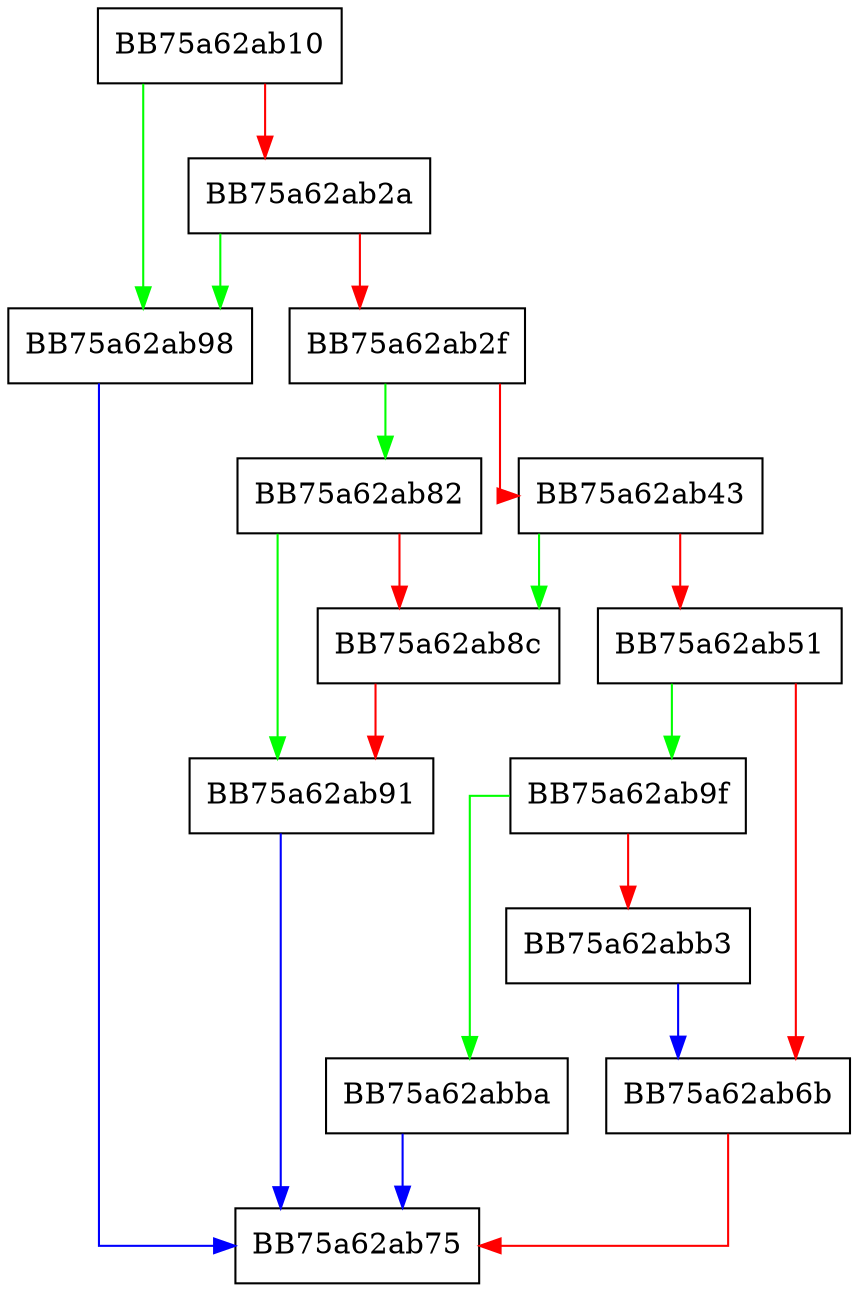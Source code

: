 digraph RetrieveSessionData {
  node [shape="box"];
  graph [splines=ortho];
  BB75a62ab10 -> BB75a62ab98 [color="green"];
  BB75a62ab10 -> BB75a62ab2a [color="red"];
  BB75a62ab2a -> BB75a62ab98 [color="green"];
  BB75a62ab2a -> BB75a62ab2f [color="red"];
  BB75a62ab2f -> BB75a62ab82 [color="green"];
  BB75a62ab2f -> BB75a62ab43 [color="red"];
  BB75a62ab43 -> BB75a62ab8c [color="green"];
  BB75a62ab43 -> BB75a62ab51 [color="red"];
  BB75a62ab51 -> BB75a62ab9f [color="green"];
  BB75a62ab51 -> BB75a62ab6b [color="red"];
  BB75a62ab6b -> BB75a62ab75 [color="red"];
  BB75a62ab82 -> BB75a62ab91 [color="green"];
  BB75a62ab82 -> BB75a62ab8c [color="red"];
  BB75a62ab8c -> BB75a62ab91 [color="red"];
  BB75a62ab91 -> BB75a62ab75 [color="blue"];
  BB75a62ab98 -> BB75a62ab75 [color="blue"];
  BB75a62ab9f -> BB75a62abba [color="green"];
  BB75a62ab9f -> BB75a62abb3 [color="red"];
  BB75a62abb3 -> BB75a62ab6b [color="blue"];
  BB75a62abba -> BB75a62ab75 [color="blue"];
}